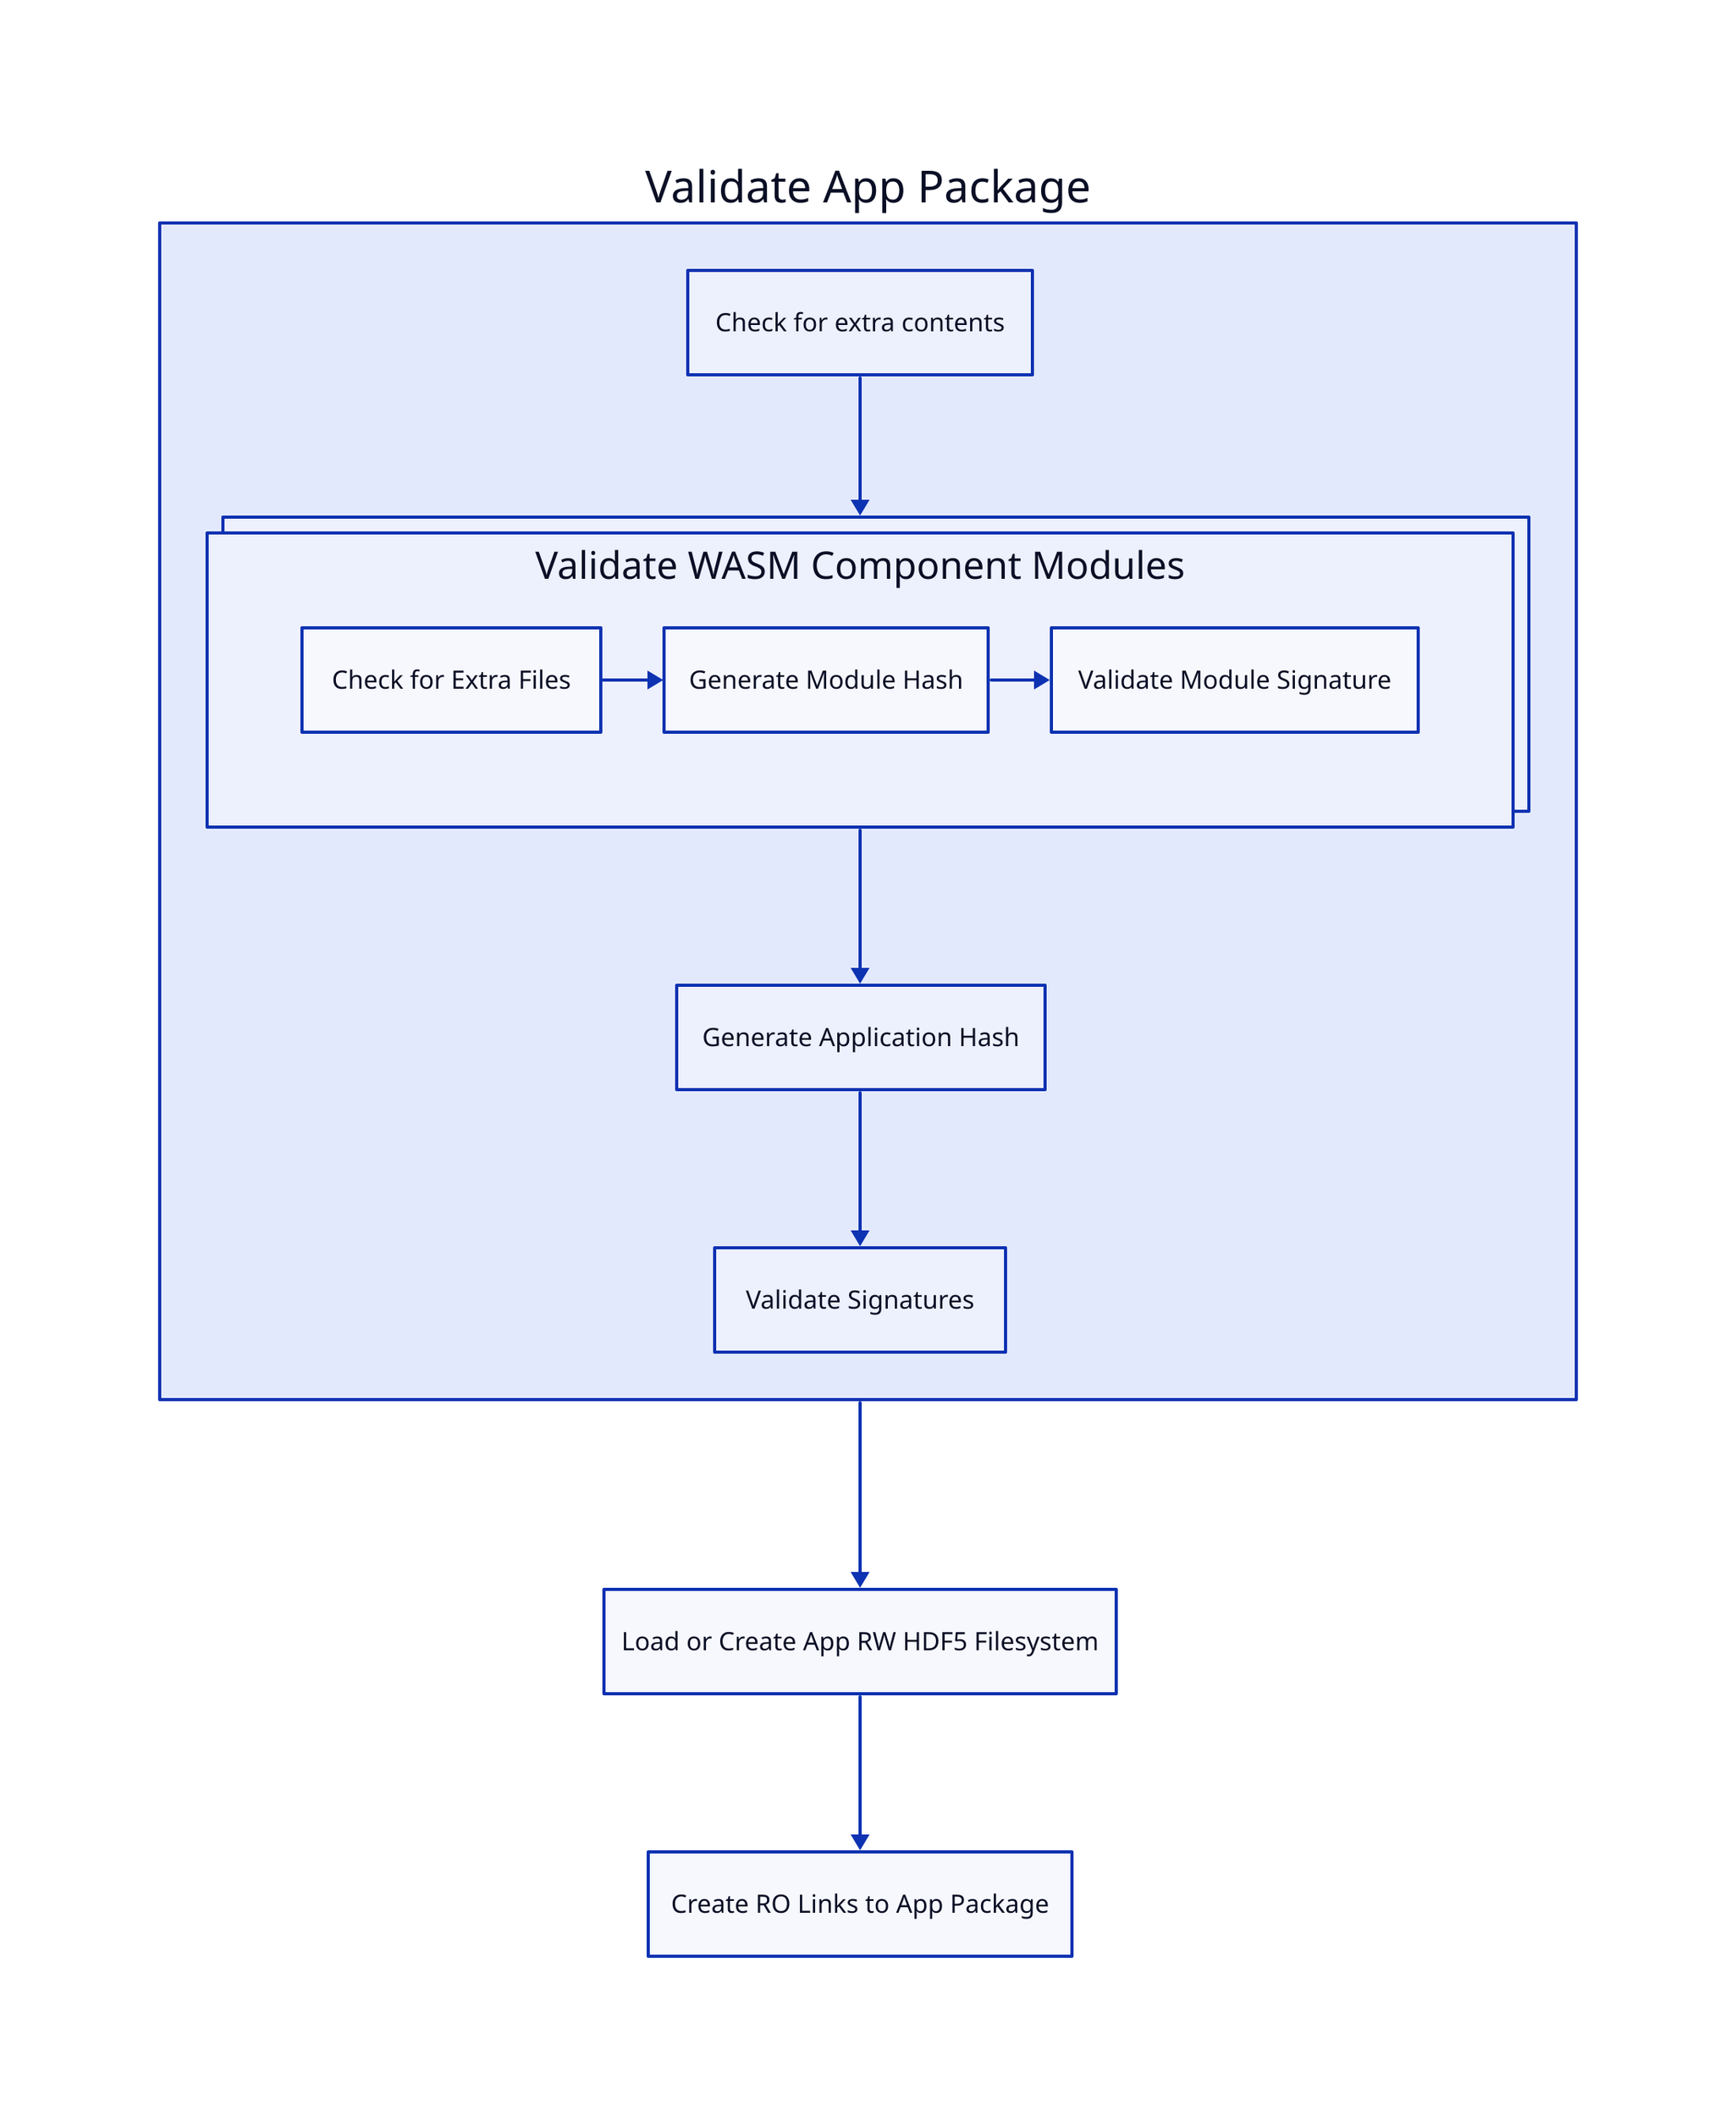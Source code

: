 Validate App Package: {
  Validate WASM Component Modules: {
    grid-rows: 1
    style.multiple: true
    Check for Extra Files -> Generate Module Hash
    Generate Module Hash -> Validate Module Signature
  }
  Check for extra contents -> Validate WASM Component Modules
  Validate WASM Component Modules -> Generate Application Hash
  Generate Application Hash -> Validate Signatures
}

Validate App Package -> Load or Create App RW HDF5 Filesystem
Load or Create App RW HDF5 Filesystem -> Create RO Links to App Package
